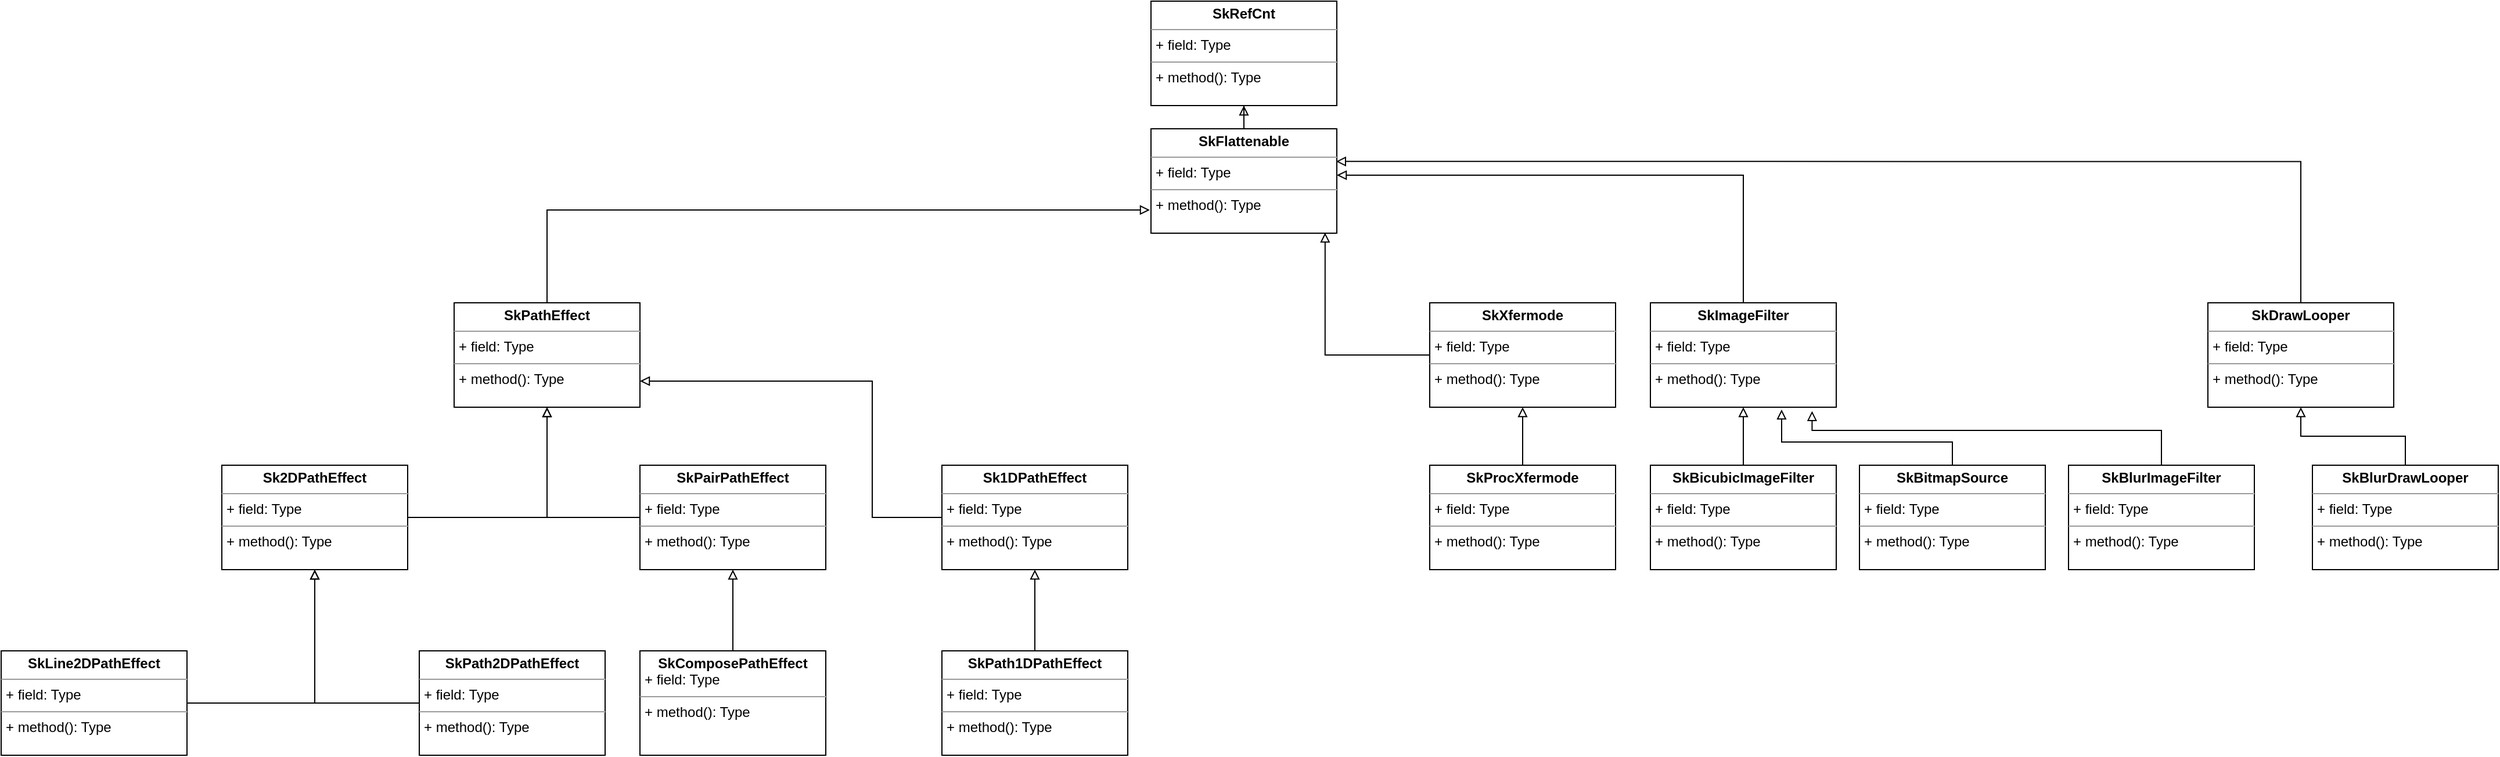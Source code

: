 <mxfile version="14.6.5" type="github"><diagram id="C5RBs43oDa-KdzZeNtuy" name="Page-1"><mxGraphModel dx="2012" dy="588" grid="1" gridSize="10" guides="1" tooltips="1" connect="1" arrows="1" fold="1" page="1" pageScale="1" pageWidth="827" pageHeight="1169" math="0" shadow="0"><root><mxCell id="WIyWlLk6GJQsqaUBKTNV-0"/><mxCell id="WIyWlLk6GJQsqaUBKTNV-1" parent="WIyWlLk6GJQsqaUBKTNV-0"/><mxCell id="UFJPI3JjMj3jdo9XAu1r-17" style="edgeStyle=orthogonalEdgeStyle;rounded=0;orthogonalLoop=1;jettySize=auto;html=1;entryX=0.5;entryY=1;entryDx=0;entryDy=0;endArrow=block;endFill=0;" edge="1" parent="WIyWlLk6GJQsqaUBKTNV-1" source="UFJPI3JjMj3jdo9XAu1r-3" target="UFJPI3JjMj3jdo9XAu1r-6"><mxGeometry relative="1" as="geometry"/></mxCell><mxCell id="UFJPI3JjMj3jdo9XAu1r-3" value="&lt;p style=&quot;margin: 0px ; margin-top: 4px ; text-align: center&quot;&gt;&lt;b&gt;Sk2DPathEffect&lt;/b&gt;&lt;br&gt;&lt;/p&gt;&lt;hr size=&quot;1&quot;&gt;&lt;p style=&quot;margin: 0px ; margin-left: 4px&quot;&gt;+ field: Type&lt;/p&gt;&lt;hr size=&quot;1&quot;&gt;&lt;p style=&quot;margin: 0px ; margin-left: 4px&quot;&gt;+ method(): Type&lt;/p&gt;" style="verticalAlign=top;align=left;overflow=fill;fontSize=12;fontFamily=Helvetica;html=1;" vertex="1" parent="WIyWlLk6GJQsqaUBKTNV-1"><mxGeometry x="-280" y="530" width="160" height="90" as="geometry"/></mxCell><mxCell id="UFJPI3JjMj3jdo9XAu1r-21" style="edgeStyle=orthogonalEdgeStyle;rounded=0;orthogonalLoop=1;jettySize=auto;html=1;endArrow=block;endFill=0;" edge="1" parent="WIyWlLk6GJQsqaUBKTNV-1" source="UFJPI3JjMj3jdo9XAu1r-6"><mxGeometry relative="1" as="geometry"><mxPoint x="519" y="310" as="targetPoint"/><Array as="points"><mxPoint y="310"/><mxPoint x="519" y="310"/></Array></mxGeometry></mxCell><mxCell id="UFJPI3JjMj3jdo9XAu1r-6" value="&lt;p style=&quot;margin: 0px ; margin-top: 4px ; text-align: center&quot;&gt;&lt;b&gt;SkPathEffect&lt;/b&gt;&lt;br&gt;&lt;/p&gt;&lt;hr size=&quot;1&quot;&gt;&lt;p style=&quot;margin: 0px ; margin-left: 4px&quot;&gt;+ field: Type&lt;/p&gt;&lt;hr size=&quot;1&quot;&gt;&lt;p style=&quot;margin: 0px ; margin-left: 4px&quot;&gt;+ method(): Type&lt;/p&gt;" style="verticalAlign=top;align=left;overflow=fill;fontSize=12;fontFamily=Helvetica;html=1;" vertex="1" parent="WIyWlLk6GJQsqaUBKTNV-1"><mxGeometry x="-80" y="390" width="160" height="90" as="geometry"/></mxCell><mxCell id="UFJPI3JjMj3jdo9XAu1r-9" style="edgeStyle=orthogonalEdgeStyle;rounded=0;orthogonalLoop=1;jettySize=auto;html=1;entryX=0.5;entryY=1;entryDx=0;entryDy=0;endArrow=block;endFill=0;" edge="1" parent="WIyWlLk6GJQsqaUBKTNV-1" source="UFJPI3JjMj3jdo9XAu1r-7" target="UFJPI3JjMj3jdo9XAu1r-3"><mxGeometry relative="1" as="geometry"/></mxCell><mxCell id="UFJPI3JjMj3jdo9XAu1r-7" value="&lt;p style=&quot;margin: 0px ; margin-top: 4px ; text-align: center&quot;&gt;&lt;b&gt;SkLine2DPathEffect&lt;/b&gt;&lt;br&gt;&lt;/p&gt;&lt;hr size=&quot;1&quot;&gt;&lt;p style=&quot;margin: 0px ; margin-left: 4px&quot;&gt;+ field: Type&lt;/p&gt;&lt;hr size=&quot;1&quot;&gt;&lt;p style=&quot;margin: 0px ; margin-left: 4px&quot;&gt;+ method(): Type&lt;/p&gt;" style="verticalAlign=top;align=left;overflow=fill;fontSize=12;fontFamily=Helvetica;html=1;" vertex="1" parent="WIyWlLk6GJQsqaUBKTNV-1"><mxGeometry x="-470" y="690" width="160" height="90" as="geometry"/></mxCell><mxCell id="UFJPI3JjMj3jdo9XAu1r-11" style="edgeStyle=orthogonalEdgeStyle;rounded=0;orthogonalLoop=1;jettySize=auto;html=1;entryX=0.5;entryY=1;entryDx=0;entryDy=0;endArrow=block;endFill=0;" edge="1" parent="WIyWlLk6GJQsqaUBKTNV-1" source="UFJPI3JjMj3jdo9XAu1r-10" target="UFJPI3JjMj3jdo9XAu1r-3"><mxGeometry relative="1" as="geometry"><Array as="points"><mxPoint x="-200" y="735"/></Array></mxGeometry></mxCell><mxCell id="UFJPI3JjMj3jdo9XAu1r-10" value="&lt;p style=&quot;margin: 0px ; margin-top: 4px ; text-align: center&quot;&gt;&lt;b&gt;SkPath2DPathEffect&lt;/b&gt;&lt;br&gt;&lt;/p&gt;&lt;hr size=&quot;1&quot;&gt;&lt;p style=&quot;margin: 0px ; margin-left: 4px&quot;&gt;+ field: Type&lt;/p&gt;&lt;hr size=&quot;1&quot;&gt;&lt;p style=&quot;margin: 0px ; margin-left: 4px&quot;&gt;+ method(): Type&lt;/p&gt;" style="verticalAlign=top;align=left;overflow=fill;fontSize=12;fontFamily=Helvetica;html=1;" vertex="1" parent="WIyWlLk6GJQsqaUBKTNV-1"><mxGeometry x="-110" y="690" width="160" height="90" as="geometry"/></mxCell><mxCell id="UFJPI3JjMj3jdo9XAu1r-18" style="edgeStyle=orthogonalEdgeStyle;rounded=0;orthogonalLoop=1;jettySize=auto;html=1;entryX=0.5;entryY=1;entryDx=0;entryDy=0;endArrow=block;endFill=0;" edge="1" parent="WIyWlLk6GJQsqaUBKTNV-1" source="UFJPI3JjMj3jdo9XAu1r-12" target="UFJPI3JjMj3jdo9XAu1r-6"><mxGeometry relative="1" as="geometry"><Array as="points"><mxPoint y="575"/></Array></mxGeometry></mxCell><mxCell id="UFJPI3JjMj3jdo9XAu1r-12" value="&lt;p style=&quot;margin: 0px ; margin-top: 4px ; text-align: center&quot;&gt;&lt;b&gt;SkPairPathEffect&lt;/b&gt;&lt;br&gt;&lt;/p&gt;&lt;hr size=&quot;1&quot;&gt;&lt;p style=&quot;margin: 0px ; margin-left: 4px&quot;&gt;+ field: Type&lt;/p&gt;&lt;hr size=&quot;1&quot;&gt;&lt;p style=&quot;margin: 0px ; margin-left: 4px&quot;&gt;+ method(): Type&lt;/p&gt;" style="verticalAlign=top;align=left;overflow=fill;fontSize=12;fontFamily=Helvetica;html=1;" vertex="1" parent="WIyWlLk6GJQsqaUBKTNV-1"><mxGeometry x="80" y="530" width="160" height="90" as="geometry"/></mxCell><mxCell id="UFJPI3JjMj3jdo9XAu1r-15" style="edgeStyle=orthogonalEdgeStyle;rounded=0;orthogonalLoop=1;jettySize=auto;html=1;entryX=0.5;entryY=1;entryDx=0;entryDy=0;endArrow=block;endFill=0;" edge="1" parent="WIyWlLk6GJQsqaUBKTNV-1" source="UFJPI3JjMj3jdo9XAu1r-14" target="UFJPI3JjMj3jdo9XAu1r-12"><mxGeometry relative="1" as="geometry"><Array as="points"><mxPoint x="160" y="650"/><mxPoint x="160" y="650"/></Array></mxGeometry></mxCell><mxCell id="UFJPI3JjMj3jdo9XAu1r-14" value="&lt;p style=&quot;margin: 0px ; margin-top: 4px ; text-align: center&quot;&gt;&lt;/p&gt;&lt;div style=&quot;text-align: center&quot;&gt;&lt;span&gt;&lt;b&gt;SkComposePathEffect&lt;/b&gt;&lt;/span&gt;&lt;/div&gt;&lt;p style=&quot;margin: 0px ; margin-left: 4px&quot;&gt;+ field: Type&lt;/p&gt;&lt;hr size=&quot;1&quot;&gt;&lt;p style=&quot;margin: 0px ; margin-left: 4px&quot;&gt;+ method(): Type&lt;/p&gt;" style="verticalAlign=top;align=left;overflow=fill;fontSize=12;fontFamily=Helvetica;html=1;" vertex="1" parent="WIyWlLk6GJQsqaUBKTNV-1"><mxGeometry x="80" y="690" width="160" height="90" as="geometry"/></mxCell><mxCell id="UFJPI3JjMj3jdo9XAu1r-22" style="edgeStyle=orthogonalEdgeStyle;rounded=0;orthogonalLoop=1;jettySize=auto;html=1;entryX=0.5;entryY=1;entryDx=0;entryDy=0;endArrow=block;endFill=0;" edge="1" parent="WIyWlLk6GJQsqaUBKTNV-1" source="UFJPI3JjMj3jdo9XAu1r-19" target="UFJPI3JjMj3jdo9XAu1r-20"><mxGeometry relative="1" as="geometry"/></mxCell><mxCell id="UFJPI3JjMj3jdo9XAu1r-19" value="&lt;p style=&quot;margin: 0px ; margin-top: 4px ; text-align: center&quot;&gt;&lt;b&gt;SkFlattenable&lt;/b&gt;&lt;br&gt;&lt;/p&gt;&lt;hr size=&quot;1&quot;&gt;&lt;p style=&quot;margin: 0px ; margin-left: 4px&quot;&gt;+ field: Type&lt;/p&gt;&lt;hr size=&quot;1&quot;&gt;&lt;p style=&quot;margin: 0px ; margin-left: 4px&quot;&gt;+ method(): Type&lt;/p&gt;" style="verticalAlign=top;align=left;overflow=fill;fontSize=12;fontFamily=Helvetica;html=1;" vertex="1" parent="WIyWlLk6GJQsqaUBKTNV-1"><mxGeometry x="520" y="240" width="160" height="90" as="geometry"/></mxCell><mxCell id="UFJPI3JjMj3jdo9XAu1r-20" value="&lt;p style=&quot;margin: 0px ; margin-top: 4px ; text-align: center&quot;&gt;&lt;b&gt;SkRefCnt&lt;/b&gt;&lt;br&gt;&lt;/p&gt;&lt;hr size=&quot;1&quot;&gt;&lt;p style=&quot;margin: 0px ; margin-left: 4px&quot;&gt;+ field: Type&lt;/p&gt;&lt;hr size=&quot;1&quot;&gt;&lt;p style=&quot;margin: 0px ; margin-left: 4px&quot;&gt;+ method(): Type&lt;/p&gt;" style="verticalAlign=top;align=left;overflow=fill;fontSize=12;fontFamily=Helvetica;html=1;" vertex="1" parent="WIyWlLk6GJQsqaUBKTNV-1"><mxGeometry x="520" y="130" width="160" height="90" as="geometry"/></mxCell><mxCell id="UFJPI3JjMj3jdo9XAu1r-26" style="edgeStyle=orthogonalEdgeStyle;rounded=0;orthogonalLoop=1;jettySize=auto;html=1;entryX=1;entryY=0.75;entryDx=0;entryDy=0;endArrow=block;endFill=0;" edge="1" parent="WIyWlLk6GJQsqaUBKTNV-1" source="UFJPI3JjMj3jdo9XAu1r-23" target="UFJPI3JjMj3jdo9XAu1r-6"><mxGeometry relative="1" as="geometry"><Array as="points"><mxPoint x="280" y="575"/><mxPoint x="280" y="458"/></Array></mxGeometry></mxCell><mxCell id="UFJPI3JjMj3jdo9XAu1r-23" value="&lt;p style=&quot;margin: 0px ; margin-top: 4px ; text-align: center&quot;&gt;&lt;b&gt;Sk1DPathEffect&lt;/b&gt;&lt;br&gt;&lt;/p&gt;&lt;hr size=&quot;1&quot;&gt;&lt;p style=&quot;margin: 0px ; margin-left: 4px&quot;&gt;+ field: Type&lt;/p&gt;&lt;hr size=&quot;1&quot;&gt;&lt;p style=&quot;margin: 0px ; margin-left: 4px&quot;&gt;+ method(): Type&lt;/p&gt;" style="verticalAlign=top;align=left;overflow=fill;fontSize=12;fontFamily=Helvetica;html=1;" vertex="1" parent="WIyWlLk6GJQsqaUBKTNV-1"><mxGeometry x="340" y="530" width="160" height="90" as="geometry"/></mxCell><mxCell id="UFJPI3JjMj3jdo9XAu1r-25" style="edgeStyle=orthogonalEdgeStyle;rounded=0;orthogonalLoop=1;jettySize=auto;html=1;entryX=0.5;entryY=1;entryDx=0;entryDy=0;endArrow=block;endFill=0;" edge="1" parent="WIyWlLk6GJQsqaUBKTNV-1" source="UFJPI3JjMj3jdo9XAu1r-24" target="UFJPI3JjMj3jdo9XAu1r-23"><mxGeometry relative="1" as="geometry"/></mxCell><mxCell id="UFJPI3JjMj3jdo9XAu1r-24" value="&lt;p style=&quot;margin: 0px ; margin-top: 4px ; text-align: center&quot;&gt;&lt;b&gt;SkPath1DPathEffect&lt;/b&gt;&lt;br&gt;&lt;/p&gt;&lt;hr size=&quot;1&quot;&gt;&lt;p style=&quot;margin: 0px ; margin-left: 4px&quot;&gt;+ field: Type&lt;/p&gt;&lt;hr size=&quot;1&quot;&gt;&lt;p style=&quot;margin: 0px ; margin-left: 4px&quot;&gt;+ method(): Type&lt;/p&gt;" style="verticalAlign=top;align=left;overflow=fill;fontSize=12;fontFamily=Helvetica;html=1;" vertex="1" parent="WIyWlLk6GJQsqaUBKTNV-1"><mxGeometry x="340" y="690" width="160" height="90" as="geometry"/></mxCell><mxCell id="UFJPI3JjMj3jdo9XAu1r-29" style="edgeStyle=orthogonalEdgeStyle;rounded=0;orthogonalLoop=1;jettySize=auto;html=1;entryX=0.937;entryY=0.995;entryDx=0;entryDy=0;endArrow=block;endFill=0;entryPerimeter=0;" edge="1" parent="WIyWlLk6GJQsqaUBKTNV-1" source="UFJPI3JjMj3jdo9XAu1r-27" target="UFJPI3JjMj3jdo9XAu1r-19"><mxGeometry relative="1" as="geometry"/></mxCell><mxCell id="UFJPI3JjMj3jdo9XAu1r-27" value="&lt;p style=&quot;margin: 0px ; margin-top: 4px ; text-align: center&quot;&gt;&lt;b&gt;SkXfermode&lt;/b&gt;&lt;br&gt;&lt;/p&gt;&lt;hr size=&quot;1&quot;&gt;&lt;p style=&quot;margin: 0px ; margin-left: 4px&quot;&gt;+ field: Type&lt;/p&gt;&lt;hr size=&quot;1&quot;&gt;&lt;p style=&quot;margin: 0px ; margin-left: 4px&quot;&gt;+ method(): Type&lt;/p&gt;" style="verticalAlign=top;align=left;overflow=fill;fontSize=12;fontFamily=Helvetica;html=1;" vertex="1" parent="WIyWlLk6GJQsqaUBKTNV-1"><mxGeometry x="760" y="390" width="160" height="90" as="geometry"/></mxCell><mxCell id="UFJPI3JjMj3jdo9XAu1r-31" style="edgeStyle=orthogonalEdgeStyle;rounded=0;orthogonalLoop=1;jettySize=auto;html=1;entryX=0.5;entryY=1;entryDx=0;entryDy=0;endArrow=block;endFill=0;" edge="1" parent="WIyWlLk6GJQsqaUBKTNV-1" source="UFJPI3JjMj3jdo9XAu1r-30" target="UFJPI3JjMj3jdo9XAu1r-27"><mxGeometry relative="1" as="geometry"/></mxCell><mxCell id="UFJPI3JjMj3jdo9XAu1r-30" value="&lt;p style=&quot;margin: 0px ; margin-top: 4px ; text-align: center&quot;&gt;&lt;b&gt;SkProcXfermode&lt;/b&gt;&lt;br&gt;&lt;/p&gt;&lt;hr size=&quot;1&quot;&gt;&lt;p style=&quot;margin: 0px ; margin-left: 4px&quot;&gt;+ field: Type&lt;/p&gt;&lt;hr size=&quot;1&quot;&gt;&lt;p style=&quot;margin: 0px ; margin-left: 4px&quot;&gt;+ method(): Type&lt;/p&gt;" style="verticalAlign=top;align=left;overflow=fill;fontSize=12;fontFamily=Helvetica;html=1;" vertex="1" parent="WIyWlLk6GJQsqaUBKTNV-1"><mxGeometry x="760" y="530" width="160" height="90" as="geometry"/></mxCell><mxCell id="UFJPI3JjMj3jdo9XAu1r-33" style="edgeStyle=orthogonalEdgeStyle;rounded=0;orthogonalLoop=1;jettySize=auto;html=1;endArrow=block;endFill=0;" edge="1" parent="WIyWlLk6GJQsqaUBKTNV-1" source="UFJPI3JjMj3jdo9XAu1r-32"><mxGeometry relative="1" as="geometry"><mxPoint x="680" y="280.0" as="targetPoint"/><Array as="points"><mxPoint x="1030" y="280"/></Array></mxGeometry></mxCell><mxCell id="UFJPI3JjMj3jdo9XAu1r-32" value="&lt;p style=&quot;margin: 0px ; margin-top: 4px ; text-align: center&quot;&gt;&lt;b&gt;SkImageFilter&lt;/b&gt;&lt;br&gt;&lt;/p&gt;&lt;hr size=&quot;1&quot;&gt;&lt;p style=&quot;margin: 0px ; margin-left: 4px&quot;&gt;+ field: Type&lt;/p&gt;&lt;hr size=&quot;1&quot;&gt;&lt;p style=&quot;margin: 0px ; margin-left: 4px&quot;&gt;+ method(): Type&lt;/p&gt;" style="verticalAlign=top;align=left;overflow=fill;fontSize=12;fontFamily=Helvetica;html=1;" vertex="1" parent="WIyWlLk6GJQsqaUBKTNV-1"><mxGeometry x="950" y="390" width="160" height="90" as="geometry"/></mxCell><mxCell id="UFJPI3JjMj3jdo9XAu1r-35" style="edgeStyle=orthogonalEdgeStyle;rounded=0;orthogonalLoop=1;jettySize=auto;html=1;entryX=0.5;entryY=1;entryDx=0;entryDy=0;endArrow=block;endFill=0;" edge="1" parent="WIyWlLk6GJQsqaUBKTNV-1" source="UFJPI3JjMj3jdo9XAu1r-34" target="UFJPI3JjMj3jdo9XAu1r-32"><mxGeometry relative="1" as="geometry"/></mxCell><mxCell id="UFJPI3JjMj3jdo9XAu1r-34" value="&lt;p style=&quot;margin: 0px ; margin-top: 4px ; text-align: center&quot;&gt;&lt;b&gt;SkBicubicImageFilter&lt;/b&gt;&lt;br&gt;&lt;/p&gt;&lt;hr size=&quot;1&quot;&gt;&lt;p style=&quot;margin: 0px ; margin-left: 4px&quot;&gt;+ field: Type&lt;/p&gt;&lt;hr size=&quot;1&quot;&gt;&lt;p style=&quot;margin: 0px ; margin-left: 4px&quot;&gt;+ method(): Type&lt;/p&gt;" style="verticalAlign=top;align=left;overflow=fill;fontSize=12;fontFamily=Helvetica;html=1;" vertex="1" parent="WIyWlLk6GJQsqaUBKTNV-1"><mxGeometry x="950" y="530" width="160" height="90" as="geometry"/></mxCell><mxCell id="UFJPI3JjMj3jdo9XAu1r-37" style="edgeStyle=orthogonalEdgeStyle;rounded=0;orthogonalLoop=1;jettySize=auto;html=1;entryX=0.706;entryY=1.022;entryDx=0;entryDy=0;entryPerimeter=0;endArrow=block;endFill=0;" edge="1" parent="WIyWlLk6GJQsqaUBKTNV-1" source="UFJPI3JjMj3jdo9XAu1r-36" target="UFJPI3JjMj3jdo9XAu1r-32"><mxGeometry relative="1" as="geometry"><Array as="points"><mxPoint x="1210" y="510"/><mxPoint x="1063" y="510"/></Array></mxGeometry></mxCell><mxCell id="UFJPI3JjMj3jdo9XAu1r-36" value="&lt;p style=&quot;margin: 0px ; margin-top: 4px ; text-align: center&quot;&gt;&lt;b&gt;SkBitmapSource&lt;/b&gt;&lt;br&gt;&lt;/p&gt;&lt;hr size=&quot;1&quot;&gt;&lt;p style=&quot;margin: 0px ; margin-left: 4px&quot;&gt;+ field: Type&lt;/p&gt;&lt;hr size=&quot;1&quot;&gt;&lt;p style=&quot;margin: 0px ; margin-left: 4px&quot;&gt;+ method(): Type&lt;/p&gt;" style="verticalAlign=top;align=left;overflow=fill;fontSize=12;fontFamily=Helvetica;html=1;" vertex="1" parent="WIyWlLk6GJQsqaUBKTNV-1"><mxGeometry x="1130" y="530" width="160" height="90" as="geometry"/></mxCell><mxCell id="UFJPI3JjMj3jdo9XAu1r-39" style="edgeStyle=orthogonalEdgeStyle;rounded=0;orthogonalLoop=1;jettySize=auto;html=1;entryX=0.87;entryY=1.037;entryDx=0;entryDy=0;entryPerimeter=0;endArrow=block;endFill=0;" edge="1" parent="WIyWlLk6GJQsqaUBKTNV-1" source="UFJPI3JjMj3jdo9XAu1r-38" target="UFJPI3JjMj3jdo9XAu1r-32"><mxGeometry relative="1" as="geometry"><Array as="points"><mxPoint x="1390" y="500"/><mxPoint x="1089" y="500"/></Array></mxGeometry></mxCell><mxCell id="UFJPI3JjMj3jdo9XAu1r-38" value="&lt;p style=&quot;margin: 0px ; margin-top: 4px ; text-align: center&quot;&gt;&lt;b&gt;SkBlurImageFilter&lt;/b&gt;&lt;br&gt;&lt;/p&gt;&lt;hr size=&quot;1&quot;&gt;&lt;p style=&quot;margin: 0px ; margin-left: 4px&quot;&gt;+ field: Type&lt;/p&gt;&lt;hr size=&quot;1&quot;&gt;&lt;p style=&quot;margin: 0px ; margin-left: 4px&quot;&gt;+ method(): Type&lt;/p&gt;" style="verticalAlign=top;align=left;overflow=fill;fontSize=12;fontFamily=Helvetica;html=1;" vertex="1" parent="WIyWlLk6GJQsqaUBKTNV-1"><mxGeometry x="1310" y="530" width="160" height="90" as="geometry"/></mxCell><mxCell id="UFJPI3JjMj3jdo9XAu1r-41" style="edgeStyle=orthogonalEdgeStyle;rounded=0;orthogonalLoop=1;jettySize=auto;html=1;endArrow=block;endFill=0;entryX=0.996;entryY=0.313;entryDx=0;entryDy=0;entryPerimeter=0;" edge="1" parent="WIyWlLk6GJQsqaUBKTNV-1" source="UFJPI3JjMj3jdo9XAu1r-40" target="UFJPI3JjMj3jdo9XAu1r-19"><mxGeometry relative="1" as="geometry"><mxPoint x="1200.0" y="260.0" as="targetPoint"/><Array as="points"><mxPoint x="1510" y="268"/></Array></mxGeometry></mxCell><mxCell id="UFJPI3JjMj3jdo9XAu1r-40" value="&lt;p style=&quot;margin: 0px ; margin-top: 4px ; text-align: center&quot;&gt;&lt;b&gt;SkDrawLooper&lt;/b&gt;&lt;br&gt;&lt;/p&gt;&lt;hr size=&quot;1&quot;&gt;&lt;p style=&quot;margin: 0px ; margin-left: 4px&quot;&gt;+ field: Type&lt;/p&gt;&lt;hr size=&quot;1&quot;&gt;&lt;p style=&quot;margin: 0px ; margin-left: 4px&quot;&gt;+ method(): Type&lt;/p&gt;" style="verticalAlign=top;align=left;overflow=fill;fontSize=12;fontFamily=Helvetica;html=1;" vertex="1" parent="WIyWlLk6GJQsqaUBKTNV-1"><mxGeometry x="1430" y="390" width="160" height="90" as="geometry"/></mxCell><mxCell id="UFJPI3JjMj3jdo9XAu1r-43" style="edgeStyle=orthogonalEdgeStyle;rounded=0;orthogonalLoop=1;jettySize=auto;html=1;entryX=0.5;entryY=1;entryDx=0;entryDy=0;endArrow=block;endFill=0;" edge="1" parent="WIyWlLk6GJQsqaUBKTNV-1" source="UFJPI3JjMj3jdo9XAu1r-42" target="UFJPI3JjMj3jdo9XAu1r-40"><mxGeometry relative="1" as="geometry"/></mxCell><mxCell id="UFJPI3JjMj3jdo9XAu1r-42" value="&lt;p style=&quot;margin: 0px ; margin-top: 4px ; text-align: center&quot;&gt;&lt;b&gt;SkBlurDrawLooper&lt;/b&gt;&lt;br&gt;&lt;/p&gt;&lt;hr size=&quot;1&quot;&gt;&lt;p style=&quot;margin: 0px ; margin-left: 4px&quot;&gt;+ field: Type&lt;/p&gt;&lt;hr size=&quot;1&quot;&gt;&lt;p style=&quot;margin: 0px ; margin-left: 4px&quot;&gt;+ method(): Type&lt;/p&gt;" style="verticalAlign=top;align=left;overflow=fill;fontSize=12;fontFamily=Helvetica;html=1;" vertex="1" parent="WIyWlLk6GJQsqaUBKTNV-1"><mxGeometry x="1520" y="530" width="160" height="90" as="geometry"/></mxCell></root></mxGraphModel></diagram></mxfile>